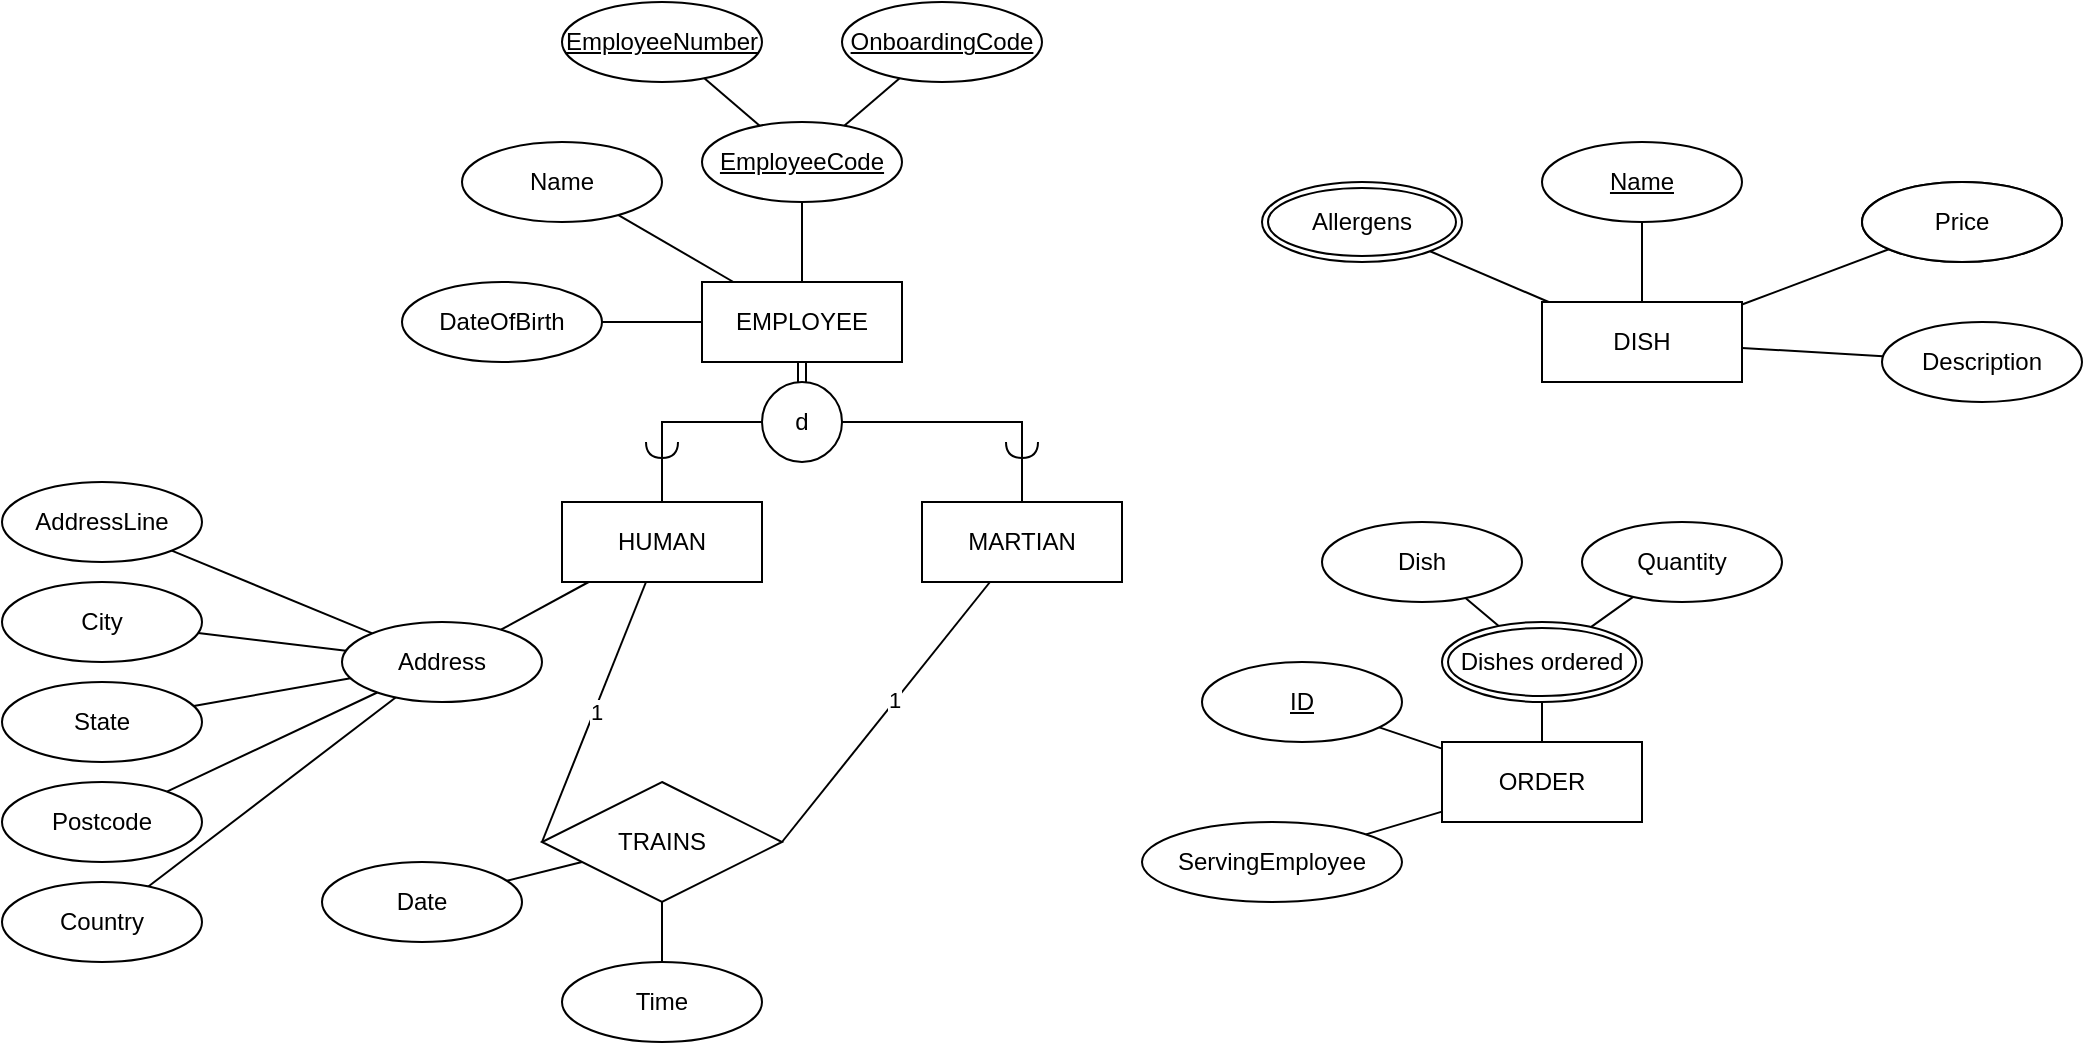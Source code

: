 <mxfile version="27.0.3">
  <diagram name="Page-1" id="CrftMl26OKW7_lD-lv_g">
    <mxGraphModel dx="1530" dy="784" grid="1" gridSize="10" guides="1" tooltips="1" connect="1" arrows="1" fold="1" page="1" pageScale="1" pageWidth="850" pageHeight="1100" math="0" shadow="0">
      <root>
        <mxCell id="0" />
        <mxCell id="1" parent="0" />
        <mxCell id="X_j-xWhzjBxdc1Z0yHY--1" value="EMPLOYEE" style="whiteSpace=wrap;html=1;align=center;" vertex="1" parent="1">
          <mxGeometry x="420" y="510" width="100" height="40" as="geometry" />
        </mxCell>
        <mxCell id="X_j-xWhzjBxdc1Z0yHY--2" value="EmployeeCode" style="ellipse;whiteSpace=wrap;html=1;align=center;fontStyle=4;" vertex="1" parent="1">
          <mxGeometry x="420" y="430" width="100" height="40" as="geometry" />
        </mxCell>
        <mxCell id="X_j-xWhzjBxdc1Z0yHY--3" value="" style="endArrow=none;html=1;rounded=0;" edge="1" parent="1" source="X_j-xWhzjBxdc1Z0yHY--1" target="X_j-xWhzjBxdc1Z0yHY--2">
          <mxGeometry relative="1" as="geometry">
            <mxPoint x="640" y="440" as="sourcePoint" />
            <mxPoint x="800" y="440" as="targetPoint" />
            <Array as="points">
              <mxPoint x="470" y="490" />
            </Array>
          </mxGeometry>
        </mxCell>
        <mxCell id="X_j-xWhzjBxdc1Z0yHY--4" value="EmployeeNumber" style="ellipse;whiteSpace=wrap;html=1;align=center;fontStyle=4;" vertex="1" parent="1">
          <mxGeometry x="350" y="370" width="100" height="40" as="geometry" />
        </mxCell>
        <mxCell id="X_j-xWhzjBxdc1Z0yHY--5" value="OnboardingCode" style="ellipse;whiteSpace=wrap;html=1;align=center;fontStyle=4;" vertex="1" parent="1">
          <mxGeometry x="490" y="370" width="100" height="40" as="geometry" />
        </mxCell>
        <mxCell id="X_j-xWhzjBxdc1Z0yHY--7" value="" style="endArrow=none;html=1;rounded=0;" edge="1" parent="1" source="X_j-xWhzjBxdc1Z0yHY--5" target="X_j-xWhzjBxdc1Z0yHY--2">
          <mxGeometry relative="1" as="geometry">
            <mxPoint x="610" y="490" as="sourcePoint" />
            <mxPoint x="610" y="450" as="targetPoint" />
          </mxGeometry>
        </mxCell>
        <mxCell id="X_j-xWhzjBxdc1Z0yHY--8" value="" style="endArrow=none;html=1;rounded=0;" edge="1" parent="1" source="X_j-xWhzjBxdc1Z0yHY--4" target="X_j-xWhzjBxdc1Z0yHY--2">
          <mxGeometry relative="1" as="geometry">
            <mxPoint x="529" y="418" as="sourcePoint" />
            <mxPoint x="501" y="442" as="targetPoint" />
          </mxGeometry>
        </mxCell>
        <mxCell id="X_j-xWhzjBxdc1Z0yHY--9" value="Name" style="ellipse;whiteSpace=wrap;html=1;align=center;" vertex="1" parent="1">
          <mxGeometry x="300" y="440" width="100" height="40" as="geometry" />
        </mxCell>
        <mxCell id="X_j-xWhzjBxdc1Z0yHY--10" value="DateOfBirth" style="ellipse;whiteSpace=wrap;html=1;align=center;" vertex="1" parent="1">
          <mxGeometry x="270" y="510" width="100" height="40" as="geometry" />
        </mxCell>
        <mxCell id="X_j-xWhzjBxdc1Z0yHY--14" value="" style="endArrow=none;html=1;rounded=0;" edge="1" parent="1" source="X_j-xWhzjBxdc1Z0yHY--10" target="X_j-xWhzjBxdc1Z0yHY--1">
          <mxGeometry relative="1" as="geometry">
            <mxPoint x="600" y="450" as="sourcePoint" />
            <mxPoint x="760" y="450" as="targetPoint" />
          </mxGeometry>
        </mxCell>
        <mxCell id="X_j-xWhzjBxdc1Z0yHY--15" value="" style="endArrow=none;html=1;rounded=0;" edge="1" parent="1" source="X_j-xWhzjBxdc1Z0yHY--9" target="X_j-xWhzjBxdc1Z0yHY--1">
          <mxGeometry relative="1" as="geometry">
            <mxPoint x="600" y="450" as="sourcePoint" />
            <mxPoint x="760" y="450" as="targetPoint" />
          </mxGeometry>
        </mxCell>
        <mxCell id="X_j-xWhzjBxdc1Z0yHY--17" value="d" style="ellipse;whiteSpace=wrap;html=1;aspect=fixed;" vertex="1" parent="1">
          <mxGeometry x="450" y="560" width="40" height="40" as="geometry" />
        </mxCell>
        <mxCell id="X_j-xWhzjBxdc1Z0yHY--21" value="" style="ellipse;whiteSpace=wrap;html=1;align=center;aspect=fixed;fillColor=none;strokeColor=none;resizable=0;perimeter=centerPerimeter;rotatable=0;allowArrows=0;points=[];outlineConnect=1;" vertex="1" parent="1">
          <mxGeometry x="457.5" y="570" width="10" height="10" as="geometry" />
        </mxCell>
        <mxCell id="X_j-xWhzjBxdc1Z0yHY--23" value="MARTIAN" style="whiteSpace=wrap;html=1;align=center;" vertex="1" parent="1">
          <mxGeometry x="530" y="620" width="100" height="40" as="geometry" />
        </mxCell>
        <mxCell id="X_j-xWhzjBxdc1Z0yHY--24" value="HUMAN" style="whiteSpace=wrap;html=1;align=center;" vertex="1" parent="1">
          <mxGeometry x="350" y="620" width="100" height="40" as="geometry" />
        </mxCell>
        <mxCell id="X_j-xWhzjBxdc1Z0yHY--25" value="" style="endArrow=none;html=1;rounded=0;" edge="1" parent="1" source="X_j-xWhzjBxdc1Z0yHY--17" target="X_j-xWhzjBxdc1Z0yHY--24">
          <mxGeometry relative="1" as="geometry">
            <mxPoint x="500" y="590" as="sourcePoint" />
            <mxPoint x="370" y="580" as="targetPoint" />
            <Array as="points">
              <mxPoint x="400" y="580" />
            </Array>
          </mxGeometry>
        </mxCell>
        <mxCell id="X_j-xWhzjBxdc1Z0yHY--27" value="" style="rounded=0;orthogonalLoop=1;jettySize=auto;html=1;endArrow=halfCircle;endFill=0;endSize=6;strokeWidth=1;sketch=0;fontSize=12;curved=1;" edge="1" parent="1" source="X_j-xWhzjBxdc1Z0yHY--24">
          <mxGeometry relative="1" as="geometry">
            <mxPoint x="675" y="645" as="sourcePoint" />
            <mxPoint x="400" y="590" as="targetPoint" />
          </mxGeometry>
        </mxCell>
        <mxCell id="X_j-xWhzjBxdc1Z0yHY--28" value="" style="ellipse;whiteSpace=wrap;html=1;align=center;aspect=fixed;fillColor=none;strokeColor=none;resizable=0;perimeter=centerPerimeter;rotatable=0;allowArrows=0;points=[];outlineConnect=1;" vertex="1" parent="1">
          <mxGeometry x="650" y="640" width="10" height="10" as="geometry" />
        </mxCell>
        <mxCell id="X_j-xWhzjBxdc1Z0yHY--29" value="" style="endArrow=none;html=1;rounded=0;" edge="1" parent="1" source="X_j-xWhzjBxdc1Z0yHY--17" target="X_j-xWhzjBxdc1Z0yHY--23">
          <mxGeometry relative="1" as="geometry">
            <mxPoint x="630" y="570" as="sourcePoint" />
            <mxPoint x="580" y="610" as="targetPoint" />
            <Array as="points">
              <mxPoint x="580" y="580" />
            </Array>
          </mxGeometry>
        </mxCell>
        <mxCell id="X_j-xWhzjBxdc1Z0yHY--30" value="" style="rounded=0;orthogonalLoop=1;jettySize=auto;html=1;endArrow=halfCircle;endFill=0;endSize=6;strokeWidth=1;sketch=0;fontSize=12;curved=1;" edge="1" parent="1" source="X_j-xWhzjBxdc1Z0yHY--23">
          <mxGeometry relative="1" as="geometry">
            <mxPoint x="410" y="630" as="sourcePoint" />
            <mxPoint x="580" y="590" as="targetPoint" />
          </mxGeometry>
        </mxCell>
        <mxCell id="X_j-xWhzjBxdc1Z0yHY--31" value="Address" style="ellipse;whiteSpace=wrap;html=1;align=center;" vertex="1" parent="1">
          <mxGeometry x="240" y="680" width="100" height="40" as="geometry" />
        </mxCell>
        <mxCell id="X_j-xWhzjBxdc1Z0yHY--32" value="" style="endArrow=none;html=1;rounded=0;" edge="1" parent="1" source="X_j-xWhzjBxdc1Z0yHY--31" target="X_j-xWhzjBxdc1Z0yHY--24">
          <mxGeometry relative="1" as="geometry">
            <mxPoint x="380" y="540" as="sourcePoint" />
            <mxPoint x="430" y="540" as="targetPoint" />
          </mxGeometry>
        </mxCell>
        <mxCell id="X_j-xWhzjBxdc1Z0yHY--33" value="AddressLine" style="ellipse;whiteSpace=wrap;html=1;align=center;" vertex="1" parent="1">
          <mxGeometry x="70" y="610" width="100" height="40" as="geometry" />
        </mxCell>
        <mxCell id="X_j-xWhzjBxdc1Z0yHY--35" value="State" style="ellipse;whiteSpace=wrap;html=1;align=center;" vertex="1" parent="1">
          <mxGeometry x="70" y="710" width="100" height="40" as="geometry" />
        </mxCell>
        <mxCell id="X_j-xWhzjBxdc1Z0yHY--36" value="City" style="ellipse;whiteSpace=wrap;html=1;align=center;" vertex="1" parent="1">
          <mxGeometry x="70" y="660" width="100" height="40" as="geometry" />
        </mxCell>
        <mxCell id="X_j-xWhzjBxdc1Z0yHY--37" value="Postcode" style="ellipse;whiteSpace=wrap;html=1;align=center;" vertex="1" parent="1">
          <mxGeometry x="70" y="760" width="100" height="40" as="geometry" />
        </mxCell>
        <mxCell id="X_j-xWhzjBxdc1Z0yHY--38" value="Country" style="ellipse;whiteSpace=wrap;html=1;align=center;" vertex="1" parent="1">
          <mxGeometry x="70" y="810" width="100" height="40" as="geometry" />
        </mxCell>
        <mxCell id="X_j-xWhzjBxdc1Z0yHY--39" value="" style="endArrow=none;html=1;rounded=0;" edge="1" parent="1" source="X_j-xWhzjBxdc1Z0yHY--33" target="X_j-xWhzjBxdc1Z0yHY--31">
          <mxGeometry relative="1" as="geometry">
            <mxPoint x="380" y="540" as="sourcePoint" />
            <mxPoint x="430" y="540" as="targetPoint" />
          </mxGeometry>
        </mxCell>
        <mxCell id="X_j-xWhzjBxdc1Z0yHY--40" value="" style="endArrow=none;html=1;rounded=0;" edge="1" parent="1" source="X_j-xWhzjBxdc1Z0yHY--36" target="X_j-xWhzjBxdc1Z0yHY--31">
          <mxGeometry relative="1" as="geometry">
            <mxPoint x="165" y="654" as="sourcePoint" />
            <mxPoint x="265" y="696" as="targetPoint" />
          </mxGeometry>
        </mxCell>
        <mxCell id="X_j-xWhzjBxdc1Z0yHY--41" value="" style="endArrow=none;html=1;rounded=0;" edge="1" parent="1" source="X_j-xWhzjBxdc1Z0yHY--35" target="X_j-xWhzjBxdc1Z0yHY--31">
          <mxGeometry relative="1" as="geometry">
            <mxPoint x="178" y="696" as="sourcePoint" />
            <mxPoint x="252" y="704" as="targetPoint" />
          </mxGeometry>
        </mxCell>
        <mxCell id="X_j-xWhzjBxdc1Z0yHY--42" value="" style="endArrow=none;html=1;rounded=0;" edge="1" parent="1" source="X_j-xWhzjBxdc1Z0yHY--37" target="X_j-xWhzjBxdc1Z0yHY--31">
          <mxGeometry relative="1" as="geometry">
            <mxPoint x="188" y="706" as="sourcePoint" />
            <mxPoint x="262" y="714" as="targetPoint" />
          </mxGeometry>
        </mxCell>
        <mxCell id="X_j-xWhzjBxdc1Z0yHY--43" value="" style="endArrow=none;html=1;rounded=0;" edge="1" parent="1" source="X_j-xWhzjBxdc1Z0yHY--38" target="X_j-xWhzjBxdc1Z0yHY--31">
          <mxGeometry relative="1" as="geometry">
            <mxPoint x="198" y="716" as="sourcePoint" />
            <mxPoint x="272" y="724" as="targetPoint" />
          </mxGeometry>
        </mxCell>
        <mxCell id="X_j-xWhzjBxdc1Z0yHY--45" value="TRAINS" style="shape=rhombus;perimeter=rhombusPerimeter;whiteSpace=wrap;html=1;align=center;" vertex="1" parent="1">
          <mxGeometry x="340" y="760" width="120" height="60" as="geometry" />
        </mxCell>
        <mxCell id="X_j-xWhzjBxdc1Z0yHY--46" value="" style="endArrow=none;html=1;rounded=0;exitX=1;exitY=0.5;exitDx=0;exitDy=0;" edge="1" parent="1" source="X_j-xWhzjBxdc1Z0yHY--45" target="X_j-xWhzjBxdc1Z0yHY--23">
          <mxGeometry relative="1" as="geometry">
            <mxPoint x="330" y="694" as="sourcePoint" />
            <mxPoint x="373" y="670" as="targetPoint" />
          </mxGeometry>
        </mxCell>
        <mxCell id="X_j-xWhzjBxdc1Z0yHY--49" value="1" style="edgeLabel;html=1;align=center;verticalAlign=middle;resizable=0;points=[];" vertex="1" connectable="0" parent="X_j-xWhzjBxdc1Z0yHY--46">
          <mxGeometry x="0.095" y="1" relative="1" as="geometry">
            <mxPoint as="offset" />
          </mxGeometry>
        </mxCell>
        <mxCell id="X_j-xWhzjBxdc1Z0yHY--48" value="" style="endArrow=none;html=1;rounded=0;exitX=0;exitY=0.5;exitDx=0;exitDy=0;" edge="1" parent="1" source="X_j-xWhzjBxdc1Z0yHY--45" target="X_j-xWhzjBxdc1Z0yHY--24">
          <mxGeometry relative="1" as="geometry">
            <mxPoint x="470" y="800" as="sourcePoint" />
            <mxPoint x="418" y="670" as="targetPoint" />
          </mxGeometry>
        </mxCell>
        <mxCell id="X_j-xWhzjBxdc1Z0yHY--50" value="1" style="edgeLabel;html=1;align=center;verticalAlign=middle;resizable=0;points=[];" vertex="1" connectable="0" parent="X_j-xWhzjBxdc1Z0yHY--48">
          <mxGeometry x="0.01" y="-1" relative="1" as="geometry">
            <mxPoint as="offset" />
          </mxGeometry>
        </mxCell>
        <mxCell id="X_j-xWhzjBxdc1Z0yHY--51" value="Date" style="ellipse;whiteSpace=wrap;html=1;align=center;" vertex="1" parent="1">
          <mxGeometry x="230" y="800" width="100" height="40" as="geometry" />
        </mxCell>
        <mxCell id="X_j-xWhzjBxdc1Z0yHY--52" value="Time" style="ellipse;whiteSpace=wrap;html=1;align=center;" vertex="1" parent="1">
          <mxGeometry x="350" y="850" width="100" height="40" as="geometry" />
        </mxCell>
        <mxCell id="X_j-xWhzjBxdc1Z0yHY--55" value="" style="endArrow=none;html=1;rounded=0;" edge="1" parent="1" source="X_j-xWhzjBxdc1Z0yHY--45" target="X_j-xWhzjBxdc1Z0yHY--51">
          <mxGeometry relative="1" as="geometry">
            <mxPoint x="380" y="540" as="sourcePoint" />
            <mxPoint x="430" y="540" as="targetPoint" />
          </mxGeometry>
        </mxCell>
        <mxCell id="X_j-xWhzjBxdc1Z0yHY--56" value="" style="endArrow=none;html=1;rounded=0;" edge="1" parent="1" source="X_j-xWhzjBxdc1Z0yHY--45" target="X_j-xWhzjBxdc1Z0yHY--52">
          <mxGeometry relative="1" as="geometry">
            <mxPoint x="370" y="810" as="sourcePoint" />
            <mxPoint x="332" y="819" as="targetPoint" />
          </mxGeometry>
        </mxCell>
        <mxCell id="X_j-xWhzjBxdc1Z0yHY--57" value="DISH" style="whiteSpace=wrap;html=1;align=center;" vertex="1" parent="1">
          <mxGeometry x="840" y="520" width="100" height="40" as="geometry" />
        </mxCell>
        <mxCell id="X_j-xWhzjBxdc1Z0yHY--58" value="Name" style="ellipse;whiteSpace=wrap;html=1;align=center;fontStyle=4;" vertex="1" parent="1">
          <mxGeometry x="840" y="440" width="100" height="40" as="geometry" />
        </mxCell>
        <mxCell id="X_j-xWhzjBxdc1Z0yHY--59" value="" style="endArrow=none;html=1;rounded=0;" edge="1" parent="1" source="X_j-xWhzjBxdc1Z0yHY--58" target="X_j-xWhzjBxdc1Z0yHY--57">
          <mxGeometry relative="1" as="geometry">
            <mxPoint x="529" y="418" as="sourcePoint" />
            <mxPoint x="501" y="442" as="targetPoint" />
          </mxGeometry>
        </mxCell>
        <mxCell id="X_j-xWhzjBxdc1Z0yHY--60" value="Price" style="ellipse;whiteSpace=wrap;html=1;align=center;" vertex="1" parent="1">
          <mxGeometry x="1000" y="460" width="100" height="40" as="geometry" />
        </mxCell>
        <mxCell id="X_j-xWhzjBxdc1Z0yHY--62" value="" style="endArrow=none;html=1;rounded=0;" edge="1" parent="1" source="X_j-xWhzjBxdc1Z0yHY--60" target="X_j-xWhzjBxdc1Z0yHY--57">
          <mxGeometry relative="1" as="geometry">
            <mxPoint x="900" y="490" as="sourcePoint" />
            <mxPoint x="900" y="530" as="targetPoint" />
          </mxGeometry>
        </mxCell>
        <mxCell id="X_j-xWhzjBxdc1Z0yHY--63" value="Price" style="ellipse;whiteSpace=wrap;html=1;align=center;" vertex="1" parent="1">
          <mxGeometry x="1000" y="460" width="100" height="40" as="geometry" />
        </mxCell>
        <mxCell id="X_j-xWhzjBxdc1Z0yHY--65" value="Description" style="ellipse;whiteSpace=wrap;html=1;align=center;" vertex="1" parent="1">
          <mxGeometry x="1010" y="530" width="100" height="40" as="geometry" />
        </mxCell>
        <mxCell id="X_j-xWhzjBxdc1Z0yHY--66" value="" style="endArrow=none;html=1;rounded=0;" edge="1" parent="1" source="X_j-xWhzjBxdc1Z0yHY--65" target="X_j-xWhzjBxdc1Z0yHY--57">
          <mxGeometry relative="1" as="geometry">
            <mxPoint x="1023" y="504" as="sourcePoint" />
            <mxPoint x="950" y="531" as="targetPoint" />
          </mxGeometry>
        </mxCell>
        <mxCell id="X_j-xWhzjBxdc1Z0yHY--68" value="" style="endArrow=none;html=1;rounded=0;" edge="1" parent="1" source="X_j-xWhzjBxdc1Z0yHY--69" target="X_j-xWhzjBxdc1Z0yHY--57">
          <mxGeometry relative="1" as="geometry">
            <mxPoint x="784.116" y="494.621" as="sourcePoint" />
            <mxPoint x="900" y="530" as="targetPoint" />
          </mxGeometry>
        </mxCell>
        <mxCell id="X_j-xWhzjBxdc1Z0yHY--69" value="&lt;div&gt;Allergens&lt;/div&gt;" style="ellipse;shape=doubleEllipse;margin=3;whiteSpace=wrap;html=1;align=center;" vertex="1" parent="1">
          <mxGeometry x="700" y="460" width="100" height="40" as="geometry" />
        </mxCell>
        <mxCell id="X_j-xWhzjBxdc1Z0yHY--70" value="ORDER" style="whiteSpace=wrap;html=1;align=center;" vertex="1" parent="1">
          <mxGeometry x="790" y="740" width="100" height="40" as="geometry" />
        </mxCell>
        <mxCell id="X_j-xWhzjBxdc1Z0yHY--71" value="ID" style="ellipse;whiteSpace=wrap;html=1;align=center;fontStyle=4;" vertex="1" parent="1">
          <mxGeometry x="670" y="700" width="100" height="40" as="geometry" />
        </mxCell>
        <mxCell id="X_j-xWhzjBxdc1Z0yHY--72" value="" style="endArrow=none;html=1;rounded=0;" edge="1" parent="1" source="X_j-xWhzjBxdc1Z0yHY--71" target="X_j-xWhzjBxdc1Z0yHY--70">
          <mxGeometry relative="1" as="geometry">
            <mxPoint x="794" y="505" as="sourcePoint" />
            <mxPoint x="853" y="530" as="targetPoint" />
          </mxGeometry>
        </mxCell>
        <mxCell id="X_j-xWhzjBxdc1Z0yHY--73" value="Dishes ordered" style="ellipse;shape=doubleEllipse;margin=3;whiteSpace=wrap;html=1;align=center;" vertex="1" parent="1">
          <mxGeometry x="790" y="680" width="100" height="40" as="geometry" />
        </mxCell>
        <mxCell id="X_j-xWhzjBxdc1Z0yHY--74" value="" style="endArrow=none;html=1;rounded=0;" edge="1" parent="1" source="X_j-xWhzjBxdc1Z0yHY--70" target="X_j-xWhzjBxdc1Z0yHY--73">
          <mxGeometry relative="1" as="geometry">
            <mxPoint x="794" y="505" as="sourcePoint" />
            <mxPoint x="853" y="530" as="targetPoint" />
          </mxGeometry>
        </mxCell>
        <mxCell id="X_j-xWhzjBxdc1Z0yHY--75" value="Dish" style="ellipse;whiteSpace=wrap;html=1;align=center;" vertex="1" parent="1">
          <mxGeometry x="730" y="630" width="100" height="40" as="geometry" />
        </mxCell>
        <mxCell id="X_j-xWhzjBxdc1Z0yHY--76" value="Quantity" style="ellipse;whiteSpace=wrap;html=1;align=center;" vertex="1" parent="1">
          <mxGeometry x="860" y="630" width="100" height="40" as="geometry" />
        </mxCell>
        <mxCell id="X_j-xWhzjBxdc1Z0yHY--77" value="" style="endArrow=none;html=1;rounded=0;" edge="1" parent="1" source="X_j-xWhzjBxdc1Z0yHY--75" target="X_j-xWhzjBxdc1Z0yHY--73">
          <mxGeometry relative="1" as="geometry">
            <mxPoint x="794" y="505" as="sourcePoint" />
            <mxPoint x="853" y="530" as="targetPoint" />
          </mxGeometry>
        </mxCell>
        <mxCell id="X_j-xWhzjBxdc1Z0yHY--78" value="" style="endArrow=none;html=1;rounded=0;" edge="1" parent="1" source="X_j-xWhzjBxdc1Z0yHY--73" target="X_j-xWhzjBxdc1Z0yHY--76">
          <mxGeometry relative="1" as="geometry">
            <mxPoint x="804" y="515" as="sourcePoint" />
            <mxPoint x="863" y="540" as="targetPoint" />
          </mxGeometry>
        </mxCell>
        <mxCell id="X_j-xWhzjBxdc1Z0yHY--84" value="" style="endArrow=none;html=1;rounded=0;shape=link;" edge="1" parent="1" source="X_j-xWhzjBxdc1Z0yHY--1" target="X_j-xWhzjBxdc1Z0yHY--17">
          <mxGeometry relative="1" as="geometry">
            <mxPoint x="600" y="560" as="sourcePoint" />
            <mxPoint x="760" y="560" as="targetPoint" />
          </mxGeometry>
        </mxCell>
        <mxCell id="X_j-xWhzjBxdc1Z0yHY--86" value="ServingEmployee" style="ellipse;whiteSpace=wrap;html=1;align=center;" vertex="1" parent="1">
          <mxGeometry x="640" y="780" width="130" height="40" as="geometry" />
        </mxCell>
        <mxCell id="X_j-xWhzjBxdc1Z0yHY--87" value="" style="endArrow=none;html=1;rounded=0;" edge="1" parent="1" source="X_j-xWhzjBxdc1Z0yHY--86" target="X_j-xWhzjBxdc1Z0yHY--70">
          <mxGeometry relative="1" as="geometry">
            <mxPoint x="769" y="743" as="sourcePoint" />
            <mxPoint x="800" y="753" as="targetPoint" />
          </mxGeometry>
        </mxCell>
      </root>
    </mxGraphModel>
  </diagram>
</mxfile>
